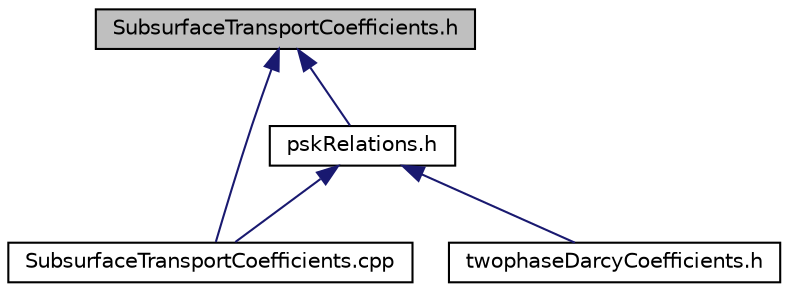 digraph "SubsurfaceTransportCoefficients.h"
{
 // LATEX_PDF_SIZE
  edge [fontname="Helvetica",fontsize="10",labelfontname="Helvetica",labelfontsize="10"];
  node [fontname="Helvetica",fontsize="10",shape=record];
  Node1 [label="SubsurfaceTransportCoefficients.h",height=0.2,width=0.4,color="black", fillcolor="grey75", style="filled", fontcolor="black",tooltip=" "];
  Node1 -> Node2 [dir="back",color="midnightblue",fontsize="10",style="solid",fontname="Helvetica"];
  Node2 [label="pskRelations.h",height=0.2,width=0.4,color="black", fillcolor="white", style="filled",URL="$pskRelations_8h.html",tooltip=" "];
  Node2 -> Node3 [dir="back",color="midnightblue",fontsize="10",style="solid",fontname="Helvetica"];
  Node3 [label="SubsurfaceTransportCoefficients.cpp",height=0.2,width=0.4,color="black", fillcolor="white", style="filled",URL="$SubsurfaceTransportCoefficients_8cpp.html",tooltip=" "];
  Node2 -> Node4 [dir="back",color="midnightblue",fontsize="10",style="solid",fontname="Helvetica"];
  Node4 [label="twophaseDarcyCoefficients.h",height=0.2,width=0.4,color="black", fillcolor="white", style="filled",URL="$twophaseDarcyCoefficients_8h.html",tooltip=" "];
  Node1 -> Node3 [dir="back",color="midnightblue",fontsize="10",style="solid",fontname="Helvetica"];
}
